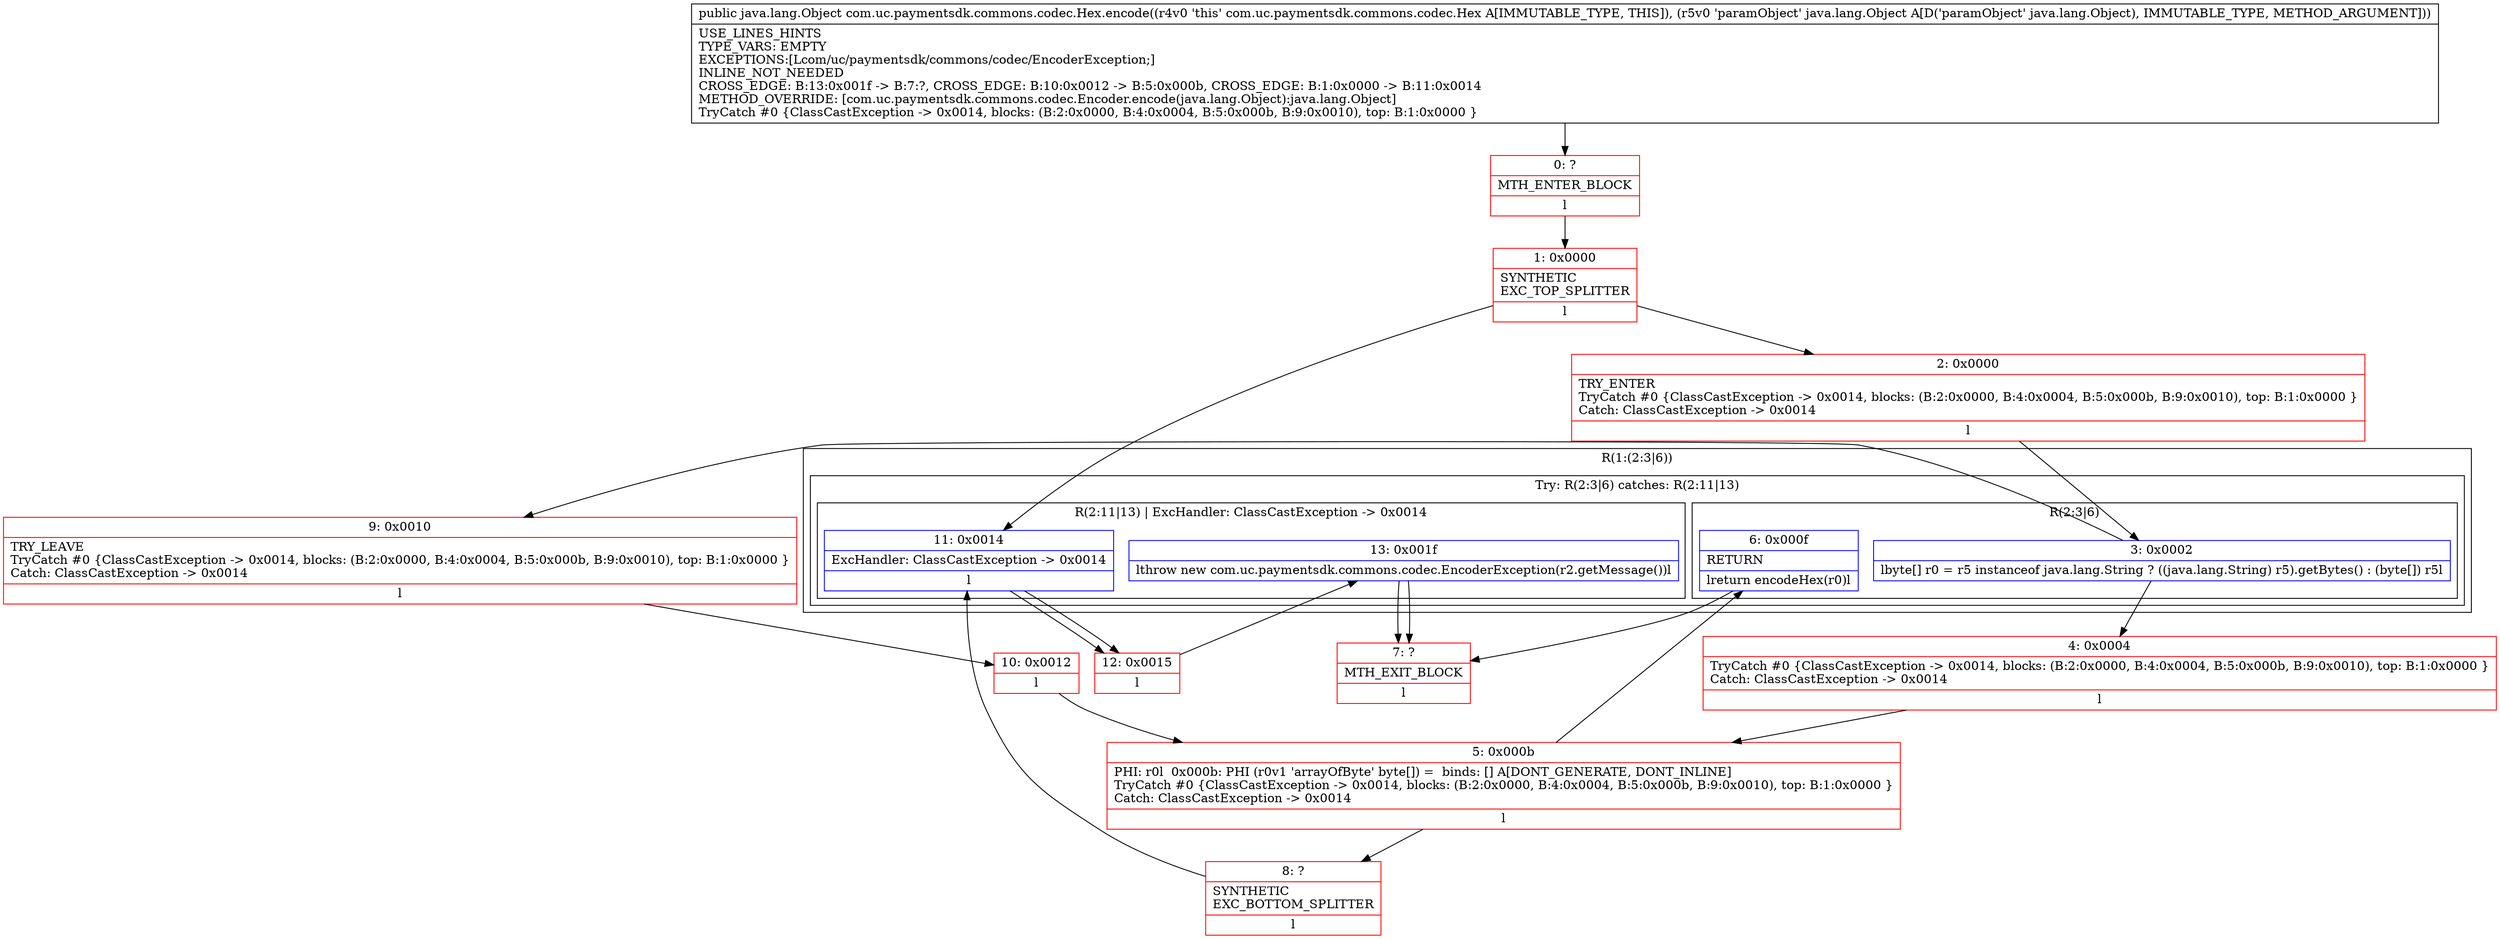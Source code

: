 digraph "CFG forcom.uc.paymentsdk.commons.codec.Hex.encode(Ljava\/lang\/Object;)Ljava\/lang\/Object;" {
subgraph cluster_Region_69463827 {
label = "R(1:(2:3|6))";
node [shape=record,color=blue];
subgraph cluster_TryCatchRegion_962652441 {
label = "Try: R(2:3|6) catches: R(2:11|13)";
node [shape=record,color=blue];
subgraph cluster_Region_30934210 {
label = "R(2:3|6)";
node [shape=record,color=blue];
Node_3 [shape=record,label="{3\:\ 0x0002|lbyte[] r0 = r5 instanceof java.lang.String ? ((java.lang.String) r5).getBytes() : (byte[]) r5l}"];
Node_6 [shape=record,label="{6\:\ 0x000f|RETURN\l|lreturn encodeHex(r0)l}"];
}
subgraph cluster_Region_968417520 {
label = "R(2:11|13) | ExcHandler: ClassCastException \-\> 0x0014\l";
node [shape=record,color=blue];
Node_11 [shape=record,label="{11\:\ 0x0014|ExcHandler: ClassCastException \-\> 0x0014\l|l}"];
Node_13 [shape=record,label="{13\:\ 0x001f|lthrow new com.uc.paymentsdk.commons.codec.EncoderException(r2.getMessage())l}"];
}
}
}
subgraph cluster_Region_968417520 {
label = "R(2:11|13) | ExcHandler: ClassCastException \-\> 0x0014\l";
node [shape=record,color=blue];
Node_11 [shape=record,label="{11\:\ 0x0014|ExcHandler: ClassCastException \-\> 0x0014\l|l}"];
Node_13 [shape=record,label="{13\:\ 0x001f|lthrow new com.uc.paymentsdk.commons.codec.EncoderException(r2.getMessage())l}"];
}
Node_0 [shape=record,color=red,label="{0\:\ ?|MTH_ENTER_BLOCK\l|l}"];
Node_1 [shape=record,color=red,label="{1\:\ 0x0000|SYNTHETIC\lEXC_TOP_SPLITTER\l|l}"];
Node_2 [shape=record,color=red,label="{2\:\ 0x0000|TRY_ENTER\lTryCatch #0 \{ClassCastException \-\> 0x0014, blocks: (B:2:0x0000, B:4:0x0004, B:5:0x000b, B:9:0x0010), top: B:1:0x0000 \}\lCatch: ClassCastException \-\> 0x0014\l|l}"];
Node_4 [shape=record,color=red,label="{4\:\ 0x0004|TryCatch #0 \{ClassCastException \-\> 0x0014, blocks: (B:2:0x0000, B:4:0x0004, B:5:0x000b, B:9:0x0010), top: B:1:0x0000 \}\lCatch: ClassCastException \-\> 0x0014\l|l}"];
Node_5 [shape=record,color=red,label="{5\:\ 0x000b|PHI: r0l  0x000b: PHI (r0v1 'arrayOfByte' byte[]) =  binds: [] A[DONT_GENERATE, DONT_INLINE]\lTryCatch #0 \{ClassCastException \-\> 0x0014, blocks: (B:2:0x0000, B:4:0x0004, B:5:0x000b, B:9:0x0010), top: B:1:0x0000 \}\lCatch: ClassCastException \-\> 0x0014\l|l}"];
Node_7 [shape=record,color=red,label="{7\:\ ?|MTH_EXIT_BLOCK\l|l}"];
Node_8 [shape=record,color=red,label="{8\:\ ?|SYNTHETIC\lEXC_BOTTOM_SPLITTER\l|l}"];
Node_9 [shape=record,color=red,label="{9\:\ 0x0010|TRY_LEAVE\lTryCatch #0 \{ClassCastException \-\> 0x0014, blocks: (B:2:0x0000, B:4:0x0004, B:5:0x000b, B:9:0x0010), top: B:1:0x0000 \}\lCatch: ClassCastException \-\> 0x0014\l|l}"];
Node_10 [shape=record,color=red,label="{10\:\ 0x0012|l}"];
Node_12 [shape=record,color=red,label="{12\:\ 0x0015|l}"];
MethodNode[shape=record,label="{public java.lang.Object com.uc.paymentsdk.commons.codec.Hex.encode((r4v0 'this' com.uc.paymentsdk.commons.codec.Hex A[IMMUTABLE_TYPE, THIS]), (r5v0 'paramObject' java.lang.Object A[D('paramObject' java.lang.Object), IMMUTABLE_TYPE, METHOD_ARGUMENT]))  | USE_LINES_HINTS\lTYPE_VARS: EMPTY\lEXCEPTIONS:[Lcom\/uc\/paymentsdk\/commons\/codec\/EncoderException;]\lINLINE_NOT_NEEDED\lCROSS_EDGE: B:13:0x001f \-\> B:7:?, CROSS_EDGE: B:10:0x0012 \-\> B:5:0x000b, CROSS_EDGE: B:1:0x0000 \-\> B:11:0x0014\lMETHOD_OVERRIDE: [com.uc.paymentsdk.commons.codec.Encoder.encode(java.lang.Object):java.lang.Object]\lTryCatch #0 \{ClassCastException \-\> 0x0014, blocks: (B:2:0x0000, B:4:0x0004, B:5:0x000b, B:9:0x0010), top: B:1:0x0000 \}\l}"];
MethodNode -> Node_0;
Node_3 -> Node_4;
Node_3 -> Node_9;
Node_6 -> Node_7;
Node_11 -> Node_12;
Node_13 -> Node_7;
Node_11 -> Node_12;
Node_13 -> Node_7;
Node_0 -> Node_1;
Node_1 -> Node_2;
Node_1 -> Node_11;
Node_2 -> Node_3;
Node_4 -> Node_5;
Node_5 -> Node_6;
Node_5 -> Node_8;
Node_8 -> Node_11;
Node_9 -> Node_10;
Node_10 -> Node_5;
Node_12 -> Node_13;
}

